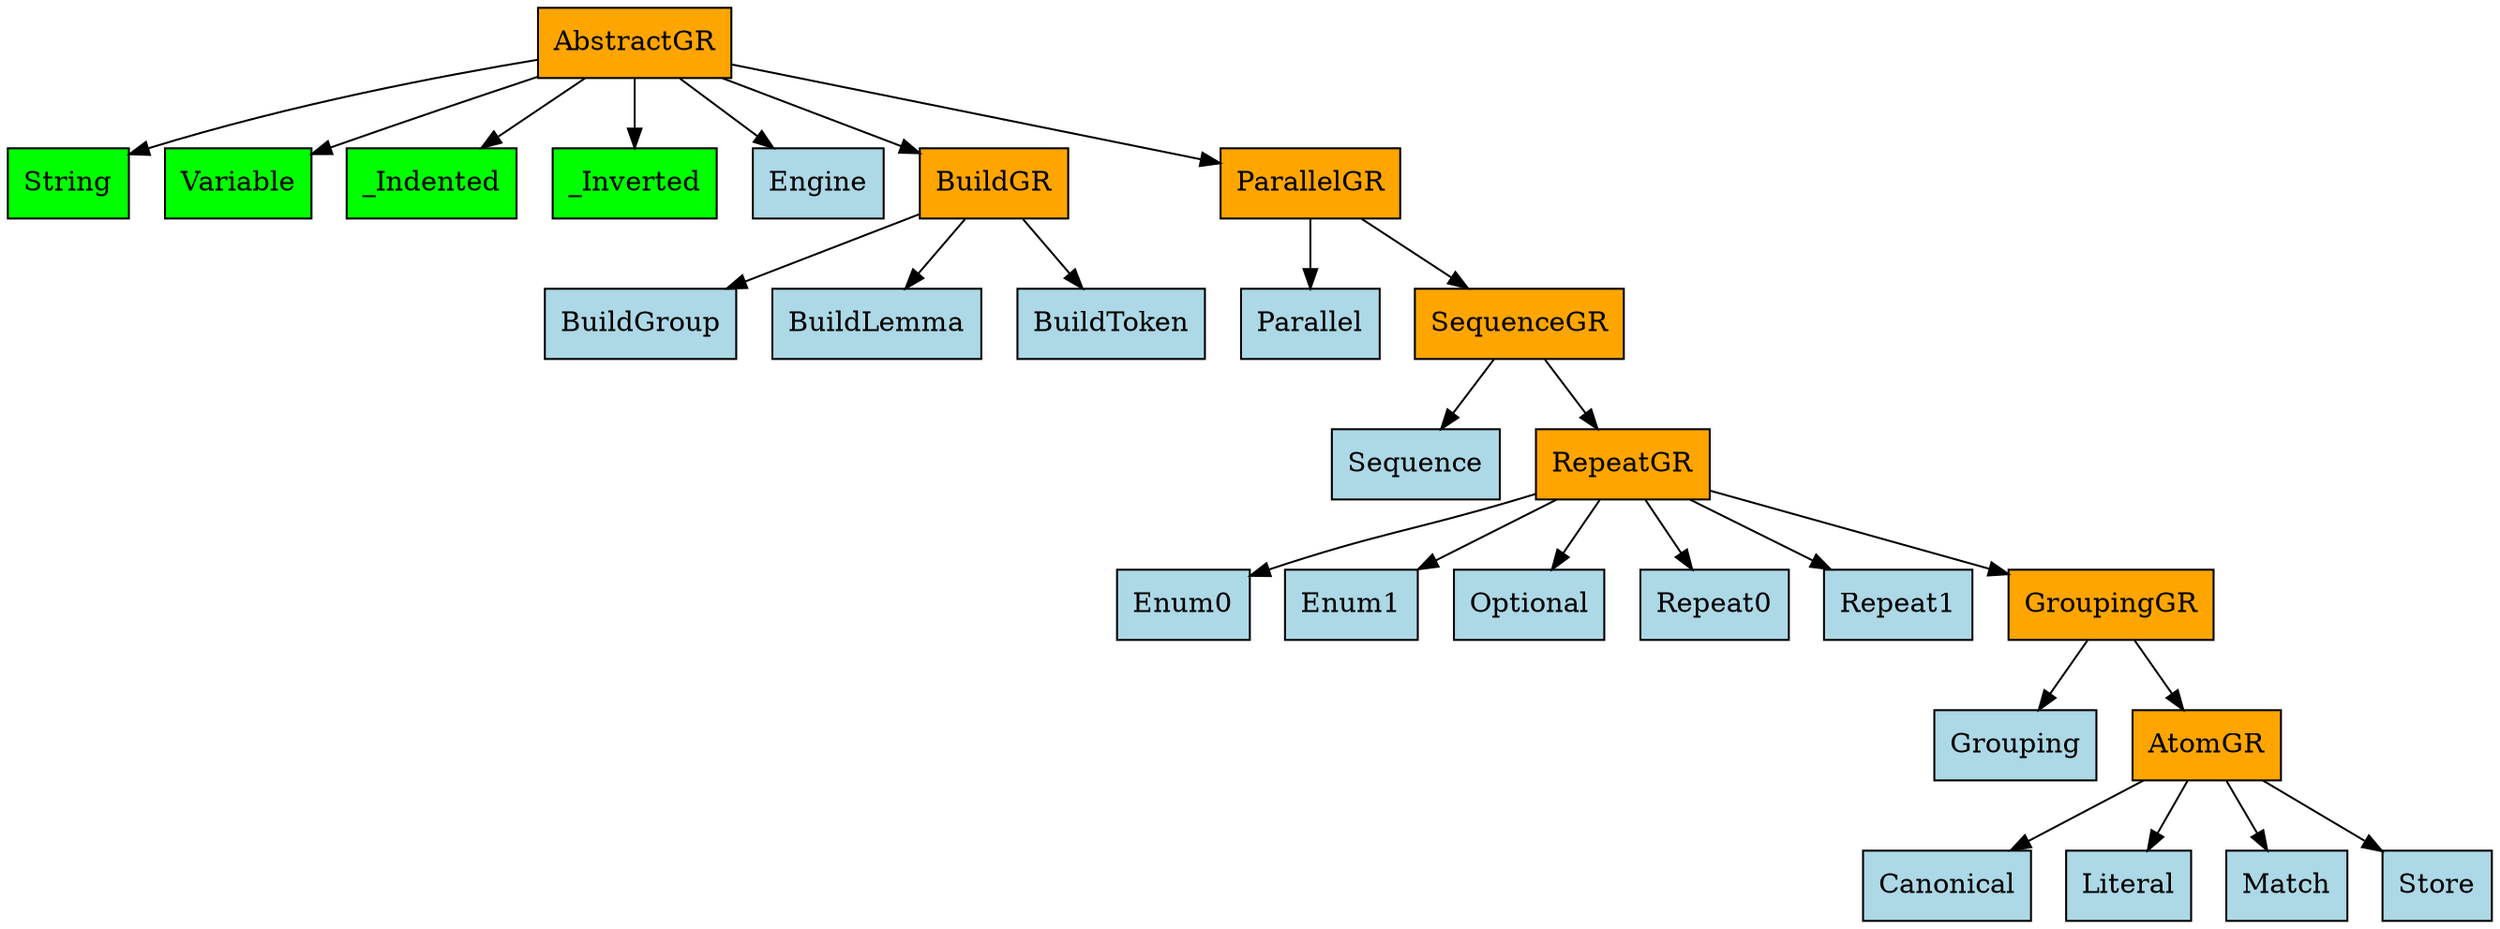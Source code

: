 digraph {
	0 [label=AbstractGR fillcolor=orange shape=rect style=filled]
	1 [label=String fillcolor=lime shape=rect style=filled]
	2 [label=Variable fillcolor=lime shape=rect style=filled]
	3 [label=_Indented fillcolor=lime shape=rect style=filled]
	4 [label=_Inverted fillcolor=lime shape=rect style=filled]
	5 [label=Engine fillcolor=lightblue shape=rect style=filled]
	6 [label=BuildGR fillcolor=orange shape=rect style=filled]
	7 [label=ParallelGR fillcolor=orange shape=rect style=filled]
	8 [label=BuildGroup fillcolor=lightblue shape=rect style=filled]
	9 [label=BuildLemma fillcolor=lightblue shape=rect style=filled]
	10 [label=BuildToken fillcolor=lightblue shape=rect style=filled]
	11 [label=Parallel fillcolor=lightblue shape=rect style=filled]
	12 [label=SequenceGR fillcolor=orange shape=rect style=filled]
	13 [label=Sequence fillcolor=lightblue shape=rect style=filled]
	14 [label=RepeatGR fillcolor=orange shape=rect style=filled]
	15 [label=Enum0 fillcolor=lightblue shape=rect style=filled]
	16 [label=Enum1 fillcolor=lightblue shape=rect style=filled]
	17 [label=Optional fillcolor=lightblue shape=rect style=filled]
	18 [label=Repeat0 fillcolor=lightblue shape=rect style=filled]
	19 [label=Repeat1 fillcolor=lightblue shape=rect style=filled]
	20 [label=GroupingGR fillcolor=orange shape=rect style=filled]
	21 [label=Grouping fillcolor=lightblue shape=rect style=filled]
	22 [label=AtomGR fillcolor=orange shape=rect style=filled]
	23 [label=Canonical fillcolor=lightblue shape=rect style=filled]
	24 [label=Literal fillcolor=lightblue shape=rect style=filled]
	25 [label=Match fillcolor=lightblue shape=rect style=filled]
	26 [label=Store fillcolor=lightblue shape=rect style=filled]
	0 -> 1
	0 -> 2
	0 -> 3
	0 -> 4
	0 -> 5
	0 -> 6
	0 -> 7
	6 -> 8
	6 -> 9
	6 -> 10
	7 -> 11
	7 -> 12
	12 -> 13
	12 -> 14
	14 -> 15
	14 -> 16
	14 -> 17
	14 -> 18
	14 -> 19
	14 -> 20
	20 -> 21
	20 -> 22
	22 -> 23
	22 -> 24
	22 -> 25
	22 -> 26
}
